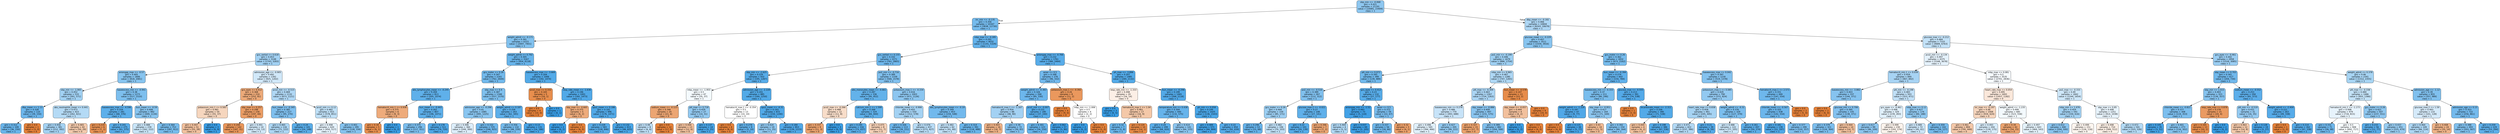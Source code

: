 digraph Tree {
node [shape=box, style="filled, rounded", color="black", fontname="helvetica"] ;
edge [fontname="helvetica"] ;
0 [label="sbp_min <= -0.068\ngini = 0.421\nsamples = 21191\nvalue = [10081, 23409]\nclass = 1", fillcolor="#8ec7f0"] ;
1 [label="inr_min <= -0.135\ngini = 0.356\nsamples = 10347\nvalue = [3838, 12730]\nclass = 1", fillcolor="#75bbed"] ;
0 -> 1 [labeldistance=2.5, labelangle=45, headlabel="True"] ;
2 [label="weight_admit <= -0.171\ngini = 0.391\nsamples = 6315\nvalue = [2697, 7401]\nclass = 1", fillcolor="#81c1ee"] ;
1 -> 2 ;
3 [label="gcs_verbal <= 0.618\ngini = 0.453\nsamples = 3148\nvalue = [1743, 3283]\nclass = 1", fillcolor="#a2d1f3"] ;
2 -> 3 ;
4 [label="aniongap_max <= -0.57\ngini = 0.405\nsamples = 1806\nvalue = [818, 2081]\nclass = 1", fillcolor="#87c4ef"] ;
3 -> 4 ;
5 [label="sbp_min <= -1.065\ngini = 0.452\nsamples = 533\nvalue = [301, 571]\nclass = 1", fillcolor="#a1d1f3"] ;
4 -> 5 ;
6 [label="dbp_mean <= 1.13\ngini = 0.328\nsamples = 110\nvalue = [39, 150]\nclass = 1", fillcolor="#6cb6ec"] ;
5 -> 6 ;
7 [label="gini = 0.312\nsamples = 109\nvalue = [36, 150]\nclass = 1", fillcolor="#69b5eb"] ;
6 -> 7 ;
8 [label="gini = 0.0\nsamples = 1\nvalue = [3, 0]\nclass = 0", fillcolor="#e58139"] ;
6 -> 8 ;
9 [label="abs_neutrophils_mean <= 0.441\ngini = 0.473\nsamples = 423\nvalue = [262, 421]\nclass = 1", fillcolor="#b4daf5"] ;
5 -> 9 ;
10 [label="gini = 0.456\nsamples = 381\nvalue = [212, 392]\nclass = 1", fillcolor="#a4d2f3"] ;
9 -> 10 ;
11 [label="gini = 0.465\nsamples = 42\nvalue = [50, 29]\nclass = 0", fillcolor="#f4caac"] ;
9 -> 11 ;
12 [label="baseexcess_min <= -0.941\ngini = 0.38\nsamples = 1273\nvalue = [517, 1510]\nclass = 1", fillcolor="#7dbfee"] ;
4 -> 12 ;
13 [label="baseexcess_max <= -4.596\ngini = 0.259\nsamples = 281\nvalue = [68, 376]\nclass = 1", fillcolor="#5dafea"] ;
12 -> 13 ;
14 [label="gini = 0.219\nsamples = 6\nvalue = [7, 1]\nclass = 0", fillcolor="#e99355"] ;
13 -> 14 ;
15 [label="gini = 0.241\nsamples = 275\nvalue = [61, 375]\nclass = 1", fillcolor="#59ade9"] ;
13 -> 15 ;
16 [label="bun_mean <= -0.59\ngini = 0.406\nsamples = 992\nvalue = [449, 1134]\nclass = 1", fillcolor="#87c4ef"] ;
12 -> 16 ;
17 [label="gini = 0.488\nsamples = 239\nvalue = [162, 222]\nclass = 1", fillcolor="#c9e5f8"] ;
16 -> 17 ;
18 [label="gini = 0.364\nsamples = 753\nvalue = [287, 912]\nclass = 1", fillcolor="#77bced"] ;
16 -> 18 ;
19 [label="admission_age <= -0.905\ngini = 0.492\nsamples = 1342\nvalue = [925, 1202]\nclass = 1", fillcolor="#d1e8f9"] ;
3 -> 19 ;
20 [label="gcs_eyes <= 0.412\ngini = 0.368\nsamples = 210\nvalue = [252, 81]\nclass = 0", fillcolor="#edaa79"] ;
19 -> 20 ;
21 [label="potassium_min.1 <= 0.583\ngini = 0.481\nsamples = 54\nvalue = [55, 37]\nclass = 0", fillcolor="#f6d6be"] ;
20 -> 21 ;
22 [label="gini = 0.447\nsamples = 51\nvalue = [55, 28]\nclass = 0", fillcolor="#f2c19e"] ;
21 -> 22 ;
23 [label="gini = 0.0\nsamples = 3\nvalue = [0, 9]\nclass = 1", fillcolor="#399de5"] ;
21 -> 23 ;
24 [label="sbp_max <= 0.257\ngini = 0.298\nsamples = 156\nvalue = [197, 44]\nclass = 0", fillcolor="#eb9d65"] ;
20 -> 24 ;
25 [label="gini = 0.244\nsamples = 142\nvalue = [187, 31]\nclass = 0", fillcolor="#e9965a"] ;
24 -> 25 ;
26 [label="gini = 0.491\nsamples = 14\nvalue = [10, 13]\nclass = 1", fillcolor="#d1e8f9"] ;
24 -> 26 ;
27 [label="pco2_min <= -0.515\ngini = 0.469\nsamples = 1132\nvalue = [673, 1121]\nclass = 1", fillcolor="#b0d8f5"] ;
19 -> 27 ;
28 [label="bun_mean <= -0.345\ngini = 0.385\nsamples = 217\nvalue = [95, 270]\nclass = 1", fillcolor="#7fbfee"] ;
27 -> 28 ;
29 [label="gini = 0.465\nsamples = 116\nvalue = [71, 122]\nclass = 1", fillcolor="#acd6f4"] ;
28 -> 29 ;
30 [label="gini = 0.24\nsamples = 101\nvalue = [24, 148]\nclass = 1", fillcolor="#59ade9"] ;
28 -> 30 ;
31 [label="pco2_min <= 0.12\ngini = 0.482\nsamples = 915\nvalue = [578, 851]\nclass = 1", fillcolor="#bfe0f7"] ;
27 -> 31 ;
32 [label="gini = 0.498\nsamples = 620\nvalue = [450, 517]\nclass = 1", fillcolor="#e5f2fc"] ;
31 -> 32 ;
33 [label="gini = 0.401\nsamples = 295\nvalue = [128, 334]\nclass = 1", fillcolor="#85c3ef"] ;
31 -> 33 ;
34 [label="weight_admit <= 0.792\ngini = 0.305\nsamples = 3167\nvalue = [954, 4118]\nclass = 1", fillcolor="#67b4eb"] ;
2 -> 34 ;
35 [label="gcs_motor <= 0.26\ngini = 0.347\nsamples = 2161\nvalue = [762, 2644]\nclass = 1", fillcolor="#72b9ec"] ;
34 -> 35 ;
36 [label="abs_lymphocytes_mean <= -0.245\ngini = 0.269\nsamples = 813\nvalue = [205, 1074]\nclass = 1", fillcolor="#5fb0ea"] ;
35 -> 36 ;
37 [label="hematocrit_min.1 <= 0.936\ngini = 0.375\nsamples = 6\nvalue = [9, 3]\nclass = 0", fillcolor="#eeab7b"] ;
36 -> 37 ;
38 [label="gini = 0.18\nsamples = 5\nvalue = [9, 1]\nclass = 0", fillcolor="#e88f4f"] ;
37 -> 38 ;
39 [label="gini = 0.0\nsamples = 1\nvalue = [0, 2]\nclass = 1", fillcolor="#399de5"] ;
37 -> 39 ;
40 [label="bun_mean <= -0.443\ngini = 0.262\nsamples = 807\nvalue = [196, 1071]\nclass = 1", fillcolor="#5dafea"] ;
36 -> 40 ;
41 [label="gini = 0.375\nsamples = 296\nvalue = [117, 351]\nclass = 1", fillcolor="#7bbeee"] ;
40 -> 41 ;
42 [label="gini = 0.178\nsamples = 511\nvalue = [79, 720]\nclass = 1", fillcolor="#4fa8e8"] ;
40 -> 42 ;
43 [label="sbp_max <= 0.4\ngini = 0.387\nsamples = 1348\nvalue = [557, 1570]\nclass = 1", fillcolor="#7fc0ee"] ;
35 -> 43 ;
44 [label="admission_age <= -0.296\ngini = 0.41\nsamples = 1085\nvalue = [495, 1225]\nclass = 1", fillcolor="#89c5f0"] ;
43 -> 44 ;
45 [label="gini = 0.496\nsamples = 360\nvalue = [249, 300]\nclass = 1", fillcolor="#ddeefb"] ;
44 -> 45 ;
46 [label="gini = 0.332\nsamples = 725\nvalue = [246, 925]\nclass = 1", fillcolor="#6eb7ec"] ;
44 -> 46 ;
47 [label="weight_admit <= 0.187\ngini = 0.258\nsamples = 263\nvalue = [62, 345]\nclass = 1", fillcolor="#5dafea"] ;
43 -> 47 ;
48 [label="gini = 0.356\nsamples = 132\nvalue = [48, 159]\nclass = 1", fillcolor="#75bbed"] ;
47 -> 48 ;
49 [label="gini = 0.13\nsamples = 131\nvalue = [14, 186]\nclass = 1", fillcolor="#48a4e7"] ;
47 -> 49 ;
50 [label="baseexcess_max <= -3.669\ngini = 0.204\nsamples = 1006\nvalue = [192, 1474]\nclass = 1", fillcolor="#53aae8"] ;
34 -> 50 ;
51 [label="pco2_max <= 0.332\ngini = 0.165\nsamples = 5\nvalue = [10, 1]\nclass = 0", fillcolor="#e88e4d"] ;
50 -> 51 ;
52 [label="gini = 0.0\nsamples = 4\nvalue = [10, 0]\nclass = 0", fillcolor="#e58139"] ;
51 -> 52 ;
53 [label="gini = 0.0\nsamples = 1\nvalue = [0, 1]\nclass = 1", fillcolor="#399de5"] ;
51 -> 53 ;
54 [label="resp_rate_mean <= -1.636\ngini = 0.196\nsamples = 1001\nvalue = [182, 1473]\nclass = 1", fillcolor="#51a9e8"] ;
50 -> 54 ;
55 [label="sbp_max <= -0.665\ngini = 0.375\nsamples = 5\nvalue = [6, 2]\nclass = 0", fillcolor="#eeab7b"] ;
54 -> 55 ;
56 [label="gini = 0.0\nsamples = 2\nvalue = [0, 2]\nclass = 1", fillcolor="#399de5"] ;
55 -> 56 ;
57 [label="gini = 0.0\nsamples = 3\nvalue = [6, 0]\nclass = 0", fillcolor="#e58139"] ;
55 -> 57 ;
58 [label="spo2_mean <= 0.186\ngini = 0.191\nsamples = 996\nvalue = [176, 1471]\nclass = 1", fillcolor="#51a9e8"] ;
54 -> 58 ;
59 [label="gini = 0.228\nsamples = 583\nvalue = [128, 846]\nclass = 1", fillcolor="#57ace9"] ;
58 -> 59 ;
60 [label="gini = 0.132\nsamples = 413\nvalue = [48, 625]\nclass = 1", fillcolor="#48a5e7"] ;
58 -> 60 ;
61 [label="mbp_max <= -0.285\ngini = 0.291\nsamples = 4032\nvalue = [1141, 5329]\nclass = 1", fillcolor="#63b2eb"] ;
1 -> 61 ;
62 [label="gcs_verbal <= 0.155\ngini = 0.332\nsamples = 2271\nvalue = [761, 2865]\nclass = 1", fillcolor="#6eb7ec"] ;
61 -> 62 ;
63 [label="sbp_min <= -2.625\ngini = 0.229\nsamples = 932\nvalue = [195, 1287]\nclass = 1", fillcolor="#57ace9"] ;
62 -> 63 ;
64 [label="mbp_mean <= -1.955\ngini = 0.5\nsamples = 47\nvalue = [35, 37]\nclass = 1", fillcolor="#f4fafe"] ;
63 -> 64 ;
65 [label="sodium_mean <= -0.123\ngini = 0.346\nsamples = 20\nvalue = [21, 6]\nclass = 0", fillcolor="#eca572"] ;
64 -> 65 ;
66 [label="gini = 0.48\nsamples = 8\nvalue = [4, 6]\nclass = 1", fillcolor="#bddef6"] ;
65 -> 66 ;
67 [label="gini = 0.0\nsamples = 12\nvalue = [17, 0]\nclass = 0", fillcolor="#e58139"] ;
65 -> 67 ;
68 [label="ptt_max <= 0.718\ngini = 0.429\nsamples = 27\nvalue = [14, 31]\nclass = 1", fillcolor="#92c9f1"] ;
64 -> 68 ;
69 [label="gini = 0.444\nsamples = 13\nvalue = [12, 6]\nclass = 0", fillcolor="#f2c09c"] ;
68 -> 69 ;
70 [label="gini = 0.137\nsamples = 14\nvalue = [2, 25]\nclass = 1", fillcolor="#49a5e7"] ;
68 -> 70 ;
71 [label="admission_age <= -2.228\ngini = 0.201\nsamples = 885\nvalue = [160, 1250]\nclass = 1", fillcolor="#52aae8"] ;
63 -> 71 ;
72 [label="hematocrit_max.1 <= -0.354\ngini = 0.5\nsamples = 13\nvalue = [10, 10]\nclass = 0", fillcolor="#ffffff"] ;
71 -> 72 ;
73 [label="gini = 0.0\nsamples = 4\nvalue = [8, 0]\nclass = 0", fillcolor="#e58139"] ;
72 -> 73 ;
74 [label="gini = 0.278\nsamples = 9\nvalue = [2, 10]\nclass = 1", fillcolor="#61b1ea"] ;
72 -> 74 ;
75 [label="spo2_mean <= -4.31\ngini = 0.193\nsamples = 872\nvalue = [150, 1240]\nclass = 1", fillcolor="#51a9e8"] ;
71 -> 75 ;
76 [label="gini = 0.424\nsamples = 19\nvalue = [11, 25]\nclass = 1", fillcolor="#90c8f0"] ;
75 -> 76 ;
77 [label="gini = 0.184\nsamples = 853\nvalue = [139, 1215]\nclass = 1", fillcolor="#50a8e8"] ;
75 -> 77 ;
78 [label="po2_min <= -0.716\ngini = 0.389\nsamples = 1339\nvalue = [566, 1578]\nclass = 1", fillcolor="#80c0ee"] ;
62 -> 78 ;
79 [label="abs_monocytes_mean <= -0.661\ngini = 0.287\nsamples = 336\nvalue = [95, 452]\nclass = 1", fillcolor="#63b2ea"] ;
78 -> 79 ;
80 [label="pco2_max <= -0.266\ngini = 0.488\nsamples = 12\nvalue = [11, 8]\nclass = 0", fillcolor="#f8ddc9"] ;
79 -> 80 ;
81 [label="gini = 0.337\nsamples = 9\nvalue = [11, 3]\nclass = 0", fillcolor="#eca36f"] ;
80 -> 81 ;
82 [label="gini = 0.0\nsamples = 3\nvalue = [0, 5]\nclass = 1", fillcolor="#399de5"] ;
80 -> 82 ;
83 [label="calcium_min.1 <= 1.599\ngini = 0.268\nsamples = 324\nvalue = [84, 444]\nclass = 1", fillcolor="#5eb0ea"] ;
79 -> 83 ;
84 [label="gini = 0.245\nsamples = 316\nvalue = [73, 437]\nclass = 1", fillcolor="#5aade9"] ;
83 -> 84 ;
85 [label="gini = 0.475\nsamples = 8\nvalue = [11, 7]\nclass = 0", fillcolor="#f6d1b7"] ;
83 -> 85 ;
86 [label="potassium_max.1 <= -0.154\ngini = 0.416\nsamples = 1003\nvalue = [471, 1126]\nclass = 1", fillcolor="#8cc6f0"] ;
78 -> 86 ;
87 [label="chloride_mean <= -0.906\ngini = 0.455\nsamples = 550\nvalue = [312, 578]\nclass = 1", fillcolor="#a4d2f3"] ;
86 -> 87 ;
88 [label="gini = 0.326\nsamples = 113\nvalue = [39, 151]\nclass = 1", fillcolor="#6cb6ec"] ;
87 -> 88 ;
89 [label="gini = 0.476\nsamples = 437\nvalue = [273, 427]\nclass = 1", fillcolor="#b8dcf6"] ;
87 -> 89 ;
90 [label="abs_lymphocytes_mean <= -0.19\ngini = 0.349\nsamples = 453\nvalue = [159, 548]\nclass = 1", fillcolor="#72b9ed"] ;
86 -> 90 ;
91 [label="gini = 0.482\nsamples = 62\nvalue = [41, 60]\nclass = 1", fillcolor="#c0e0f7"] ;
90 -> 91 ;
92 [label="gini = 0.314\nsamples = 391\nvalue = [118, 488]\nclass = 1", fillcolor="#69b5eb"] ;
90 -> 92 ;
93 [label="aniongap_max <= -0.766\ngini = 0.232\nsamples = 1761\nvalue = [380, 2464]\nclass = 1", fillcolor="#58ace9"] ;
61 -> 93 ;
94 [label="asian <= 0.5\ngini = 0.348\nsamples = 276\nvalue = [96, 332]\nclass = 1", fillcolor="#72b9ed"] ;
93 -> 94 ;
95 [label="weight_admit <= -0.383\ngini = 0.326\nsamples = 268\nvalue = [85, 330]\nclass = 1", fillcolor="#6cb6ec"] ;
94 -> 95 ;
96 [label="hematocrit_max.1 <= -1.167\ngini = 0.454\nsamples = 88\nvalue = [48, 90]\nclass = 1", fillcolor="#a3d1f3"] ;
95 -> 96 ;
97 [label="gini = 0.403\nsamples = 16\nvalue = [18, 7]\nclass = 0", fillcolor="#efb286"] ;
96 -> 97 ;
98 [label="gini = 0.39\nsamples = 72\nvalue = [30, 83]\nclass = 1", fillcolor="#81c0ee"] ;
96 -> 98 ;
99 [label="pco2_min <= -0.007\ngini = 0.231\nsamples = 180\nvalue = [37, 240]\nclass = 1", fillcolor="#58ace9"] ;
95 -> 99 ;
100 [label="gini = 0.301\nsamples = 123\nvalue = [34, 150]\nclass = 1", fillcolor="#66b3eb"] ;
99 -> 100 ;
101 [label="gini = 0.062\nsamples = 57\nvalue = [3, 90]\nclass = 1", fillcolor="#40a0e6"] ;
99 -> 101 ;
102 [label="potassium_max.1 <= -0.392\ngini = 0.26\nsamples = 8\nvalue = [11, 2]\nclass = 0", fillcolor="#ea985d"] ;
94 -> 102 ;
103 [label="gini = 0.0\nsamples = 4\nvalue = [9, 0]\nclass = 0", fillcolor="#e58139"] ;
102 -> 103 ;
104 [label="mbp_min <= -1.006\ngini = 0.5\nsamples = 4\nvalue = [2, 2]\nclass = 0", fillcolor="#ffffff"] ;
102 -> 104 ;
105 [label="gini = 0.0\nsamples = 2\nvalue = [0, 2]\nclass = 1", fillcolor="#399de5"] ;
104 -> 105 ;
106 [label="gini = 0.0\nsamples = 2\nvalue = [2, 0]\nclass = 0", fillcolor="#e58139"] ;
104 -> 106 ;
107 [label="ph_max <= -3.896\ngini = 0.207\nsamples = 1485\nvalue = [284, 2132]\nclass = 1", fillcolor="#53aae8"] ;
93 -> 107 ;
108 [label="resp_rate_min <= -1.333\ngini = 0.498\nsamples = 20\nvalue = [16, 14]\nclass = 0", fillcolor="#fcefe6"] ;
107 -> 108 ;
109 [label="gini = 0.0\nsamples = 3\nvalue = [0, 5]\nclass = 1", fillcolor="#399de5"] ;
108 -> 109 ;
110 [label="hematocrit_max.1 <= 1.04\ngini = 0.461\nsamples = 17\nvalue = [16, 9]\nclass = 0", fillcolor="#f4c8a8"] ;
108 -> 110 ;
111 [label="gini = 0.32\nsamples = 7\nvalue = [2, 8]\nclass = 1", fillcolor="#6ab6ec"] ;
110 -> 111 ;
112 [label="gini = 0.124\nsamples = 10\nvalue = [14, 1]\nclass = 0", fillcolor="#e78a47"] ;
110 -> 112 ;
113 [label="bun_mean <= -0.296\ngini = 0.199\nsamples = 1465\nvalue = [268, 2118]\nclass = 1", fillcolor="#52a9e8"] ;
107 -> 113 ;
114 [label="temperature_min <= 0.438\ngini = 0.304\nsamples = 440\nvalue = [132, 575]\nclass = 1", fillcolor="#66b3eb"] ;
113 -> 114 ;
115 [label="gini = 0.24\nsamples = 299\nvalue = [68, 420]\nclass = 1", fillcolor="#59ade9"] ;
114 -> 115 ;
116 [label="gini = 0.414\nsamples = 141\nvalue = [64, 155]\nclass = 1", fillcolor="#8bc5f0"] ;
114 -> 116 ;
117 [label="ph_min <= 0.058\ngini = 0.149\nsamples = 1025\nvalue = [136, 1543]\nclass = 1", fillcolor="#4aa6e7"] ;
113 -> 117 ;
118 [label="gini = 0.089\nsamples = 571\nvalue = [44, 904]\nclass = 1", fillcolor="#43a2e6"] ;
117 -> 118 ;
119 [label="gini = 0.22\nsamples = 454\nvalue = [92, 639]\nclass = 1", fillcolor="#56abe9"] ;
117 -> 119 ;
120 [label="dbp_mean <= -0.182\ngini = 0.466\nsamples = 10844\nvalue = [6243, 10679]\nclass = 1", fillcolor="#add6f4"] ;
0 -> 120 [labeldistance=2.5, labelangle=-45, headlabel="False"] ;
121 [label="glucose_mean <= -0.229\ngini = 0.407\nsamples = 3511\nvalue = [1559, 3916]\nclass = 1", fillcolor="#88c4ef"] ;
120 -> 121 ;
122 [label="po2_min <= -0.199\ngini = 0.446\nsamples = 1679\nvalue = [886, 1754]\nclass = 1", fillcolor="#9dcff2"] ;
121 -> 122 ;
123 [label="ptt_min <= 0.073\ngini = 0.345\nsamples = 399\nvalue = [139, 489]\nclass = 1", fillcolor="#71b9ec"] ;
122 -> 123 ;
124 [label="po2_min <= -0.516\ngini = 0.389\nsamples = 267\nvalue = [112, 312]\nclass = 1", fillcolor="#80c0ee"] ;
123 -> 124 ;
125 [label="gcs_motor <= 0.26\ngini = 0.444\nsamples = 159\nvalue = [85, 171]\nclass = 1", fillcolor="#9bcef2"] ;
124 -> 125 ;
126 [label="gini = 0.296\nsamples = 53\nvalue = [15, 68]\nclass = 1", fillcolor="#65b3eb"] ;
125 -> 126 ;
127 [label="gini = 0.482\nsamples = 106\nvalue = [70, 103]\nclass = 1", fillcolor="#c0e0f7"] ;
125 -> 127 ;
128 [label="glucose_max.2 <= -0.021\ngini = 0.27\nsamples = 108\nvalue = [27, 141]\nclass = 1", fillcolor="#5fb0ea"] ;
124 -> 128 ;
129 [label="gini = 0.22\nsamples = 101\nvalue = [20, 139]\nclass = 1", fillcolor="#55abe9"] ;
128 -> 129 ;
130 [label="gini = 0.346\nsamples = 7\nvalue = [7, 2]\nclass = 0", fillcolor="#eca572"] ;
128 -> 130 ;
131 [label="gcs_eyes <= 0.412\ngini = 0.23\nsamples = 132\nvalue = [27, 177]\nclass = 1", fillcolor="#57ace9"] ;
123 -> 131 ;
132 [label="aniongap_min <= -1.52\ngini = 0.083\nsamples = 73\nvalue = [5, 110]\nclass = 1", fillcolor="#42a1e6"] ;
131 -> 132 ;
133 [label="gini = 0.469\nsamples = 4\nvalue = [3, 5]\nclass = 1", fillcolor="#b0d8f5"] ;
132 -> 133 ;
134 [label="gini = 0.037\nsamples = 69\nvalue = [2, 105]\nclass = 1", fillcolor="#3d9fe5"] ;
132 -> 134 ;
135 [label="asian <= 0.5\ngini = 0.372\nsamples = 59\nvalue = [22, 67]\nclass = 1", fillcolor="#7abdee"] ;
131 -> 135 ;
136 [label="gini = 0.337\nsamples = 56\nvalue = [18, 66]\nclass = 1", fillcolor="#6fb8ec"] ;
135 -> 136 ;
137 [label="gini = 0.32\nsamples = 3\nvalue = [4, 1]\nclass = 0", fillcolor="#eca06a"] ;
135 -> 137 ;
138 [label="mbp_min <= 0.965\ngini = 0.467\nsamples = 1280\nvalue = [747, 1265]\nclass = 1", fillcolor="#aed7f4"] ;
122 -> 138 ;
139 [label="ptt_max <= -0.309\ngini = 0.463\nsamples = 1267\nvalue = [724, 1263]\nclass = 1", fillcolor="#abd5f4"] ;
138 -> 139 ;
140 [label="baseexcess_min <= 0.276\ngini = 0.486\nsamples = 770\nvalue = [493, 688]\nclass = 1", fillcolor="#c7e3f8"] ;
139 -> 140 ;
141 [label="gini = 0.496\nsamples = 565\nvalue = [394, 466]\nclass = 1", fillcolor="#e0f0fb"] ;
140 -> 141 ;
142 [label="gini = 0.427\nsamples = 205\nvalue = [99, 222]\nclass = 1", fillcolor="#91c9f1"] ;
140 -> 142 ;
143 [label="sbp_mean <= -0.886\ngini = 0.409\nsamples = 497\nvalue = [231, 575]\nclass = 1", fillcolor="#89c4ef"] ;
139 -> 143 ;
144 [label="gini = 0.327\nsamples = 15\nvalue = [27, 7]\nclass = 0", fillcolor="#eca26c"] ;
143 -> 144 ;
145 [label="gini = 0.389\nsamples = 482\nvalue = [204, 568]\nclass = 1", fillcolor="#80c0ee"] ;
143 -> 145 ;
146 [label="bun_mean <= -0.578\ngini = 0.147\nsamples = 13\nvalue = [23, 2]\nclass = 0", fillcolor="#e78c4a"] ;
138 -> 146 ;
147 [label="sbp_mean <= -0.057\ngini = 0.444\nsamples = 4\nvalue = [4, 2]\nclass = 0", fillcolor="#f2c09c"] ;
146 -> 147 ;
148 [label="gini = 0.0\nsamples = 1\nvalue = [0, 2]\nclass = 1", fillcolor="#399de5"] ;
147 -> 148 ;
149 [label="gini = 0.0\nsamples = 3\nvalue = [4, 0]\nclass = 0", fillcolor="#e58139"] ;
147 -> 149 ;
150 [label="gini = 0.0\nsamples = 9\nvalue = [19, 0]\nclass = 0", fillcolor="#e58139"] ;
146 -> 150 ;
151 [label="gcs_motor <= 0.26\ngini = 0.362\nsamples = 1832\nvalue = [673, 2162]\nclass = 1", fillcolor="#77bced"] ;
121 -> 151 ;
152 [label="bun_mean <= -0.394\ngini = 0.274\nsamples = 602\nvalue = [154, 784]\nclass = 1", fillcolor="#60b0ea"] ;
151 -> 152 ;
153 [label="baseexcess_min <= -0.333\ngini = 0.37\nsamples = 211\nvalue = [80, 246]\nclass = 1", fillcolor="#79bded"] ;
152 -> 153 ;
154 [label="weight_admit <= -1.226\ngini = 0.187\nsamples = 47\nvalue = [9, 77]\nclass = 1", fillcolor="#50a8e8"] ;
153 -> 154 ;
155 [label="gini = 0.0\nsamples = 3\nvalue = [4, 0]\nclass = 0", fillcolor="#e58139"] ;
154 -> 155 ;
156 [label="gini = 0.115\nsamples = 44\nvalue = [5, 77]\nclass = 1", fillcolor="#46a3e7"] ;
154 -> 156 ;
157 [label="sbp_max <= -0.951\ngini = 0.417\nsamples = 164\nvalue = [71, 169]\nclass = 1", fillcolor="#8cc6f0"] ;
153 -> 157 ;
158 [label="gini = 0.43\nsamples = 10\nvalue = [11, 5]\nclass = 0", fillcolor="#f1ba93"] ;
157 -> 158 ;
159 [label="gini = 0.392\nsamples = 154\nvalue = [60, 164]\nclass = 1", fillcolor="#81c1ef"] ;
157 -> 159 ;
160 [label="glucose_max <= -0.555\ngini = 0.213\nsamples = 391\nvalue = [74, 538]\nclass = 1", fillcolor="#54aae9"] ;
152 -> 160 ;
161 [label="gini = 0.0\nsamples = 1\nvalue = [3, 0]\nclass = 0", fillcolor="#e58139"] ;
160 -> 161 ;
162 [label="bicarbonate_mean <= -2.311\ngini = 0.206\nsamples = 390\nvalue = [71, 538]\nclass = 1", fillcolor="#53aae8"] ;
160 -> 162 ;
163 [label="gini = 0.444\nsamples = 4\nvalue = [4, 2]\nclass = 0", fillcolor="#f2c09c"] ;
162 -> 163 ;
164 [label="gini = 0.198\nsamples = 386\nvalue = [67, 536]\nclass = 1", fillcolor="#52a9e8"] ;
162 -> 164 ;
165 [label="baseexcess_max <= 0.042\ngini = 0.397\nsamples = 1230\nvalue = [519, 1378]\nclass = 1", fillcolor="#84c2ef"] ;
151 -> 165 ;
166 [label="potassium_max.1 <= 0.085\ngini = 0.429\nsamples = 790\nvalue = [372, 824]\nclass = 1", fillcolor="#92c9f1"] ;
165 -> 166 ;
167 [label="heart_rate_max <= 0.838\ngini = 0.458\nsamples = 461\nvalue = [245, 445]\nclass = 1", fillcolor="#a6d3f3"] ;
166 -> 167 ;
168 [label="gini = 0.471\nsamples = 422\nvalue = [237, 386]\nclass = 1", fillcolor="#b3d9f5"] ;
167 -> 168 ;
169 [label="gini = 0.21\nsamples = 39\nvalue = [8, 59]\nclass = 1", fillcolor="#54aae9"] ;
167 -> 169 ;
170 [label="weight_admit <= -0.31\ngini = 0.376\nsamples = 329\nvalue = [127, 379]\nclass = 1", fillcolor="#7bbeee"] ;
166 -> 170 ;
171 [label="gini = 0.488\nsamples = 122\nvalue = [77, 105]\nclass = 1", fillcolor="#cae5f8"] ;
170 -> 171 ;
172 [label="gini = 0.261\nsamples = 207\nvalue = [50, 274]\nclass = 1", fillcolor="#5dafea"] ;
170 -> 172 ;
173 [label="hematocrit_max.1 <= 2.571\ngini = 0.331\nsamples = 440\nvalue = [147, 554]\nclass = 1", fillcolor="#6eb7ec"] ;
165 -> 173 ;
174 [label="chloride_mean <= -0.567\ngini = 0.325\nsamples = 438\nvalue = [142, 554]\nclass = 1", fillcolor="#6cb6ec"] ;
173 -> 174 ;
175 [label="gini = 0.181\nsamples = 139\nvalue = [22, 197]\nclass = 1", fillcolor="#4fa8e8"] ;
174 -> 175 ;
176 [label="gini = 0.377\nsamples = 299\nvalue = [120, 357]\nclass = 1", fillcolor="#7cbeee"] ;
174 -> 176 ;
177 [label="gini = 0.0\nsamples = 2\nvalue = [5, 0]\nclass = 0", fillcolor="#e58139"] ;
173 -> 177 ;
178 [label="glucose_max <= -0.212\ngini = 0.484\nsamples = 7333\nvalue = [4684, 6763]\nclass = 1", fillcolor="#c2e1f7"] ;
120 -> 178 ;
179 [label="pco2_min <= -0.134\ngini = 0.497\nsamples = 4375\nvalue = [3168, 3678]\nclass = 1", fillcolor="#e4f1fb"] ;
178 -> 179 ;
180 [label="hematocrit_min.1 <= 0.039\ngini = 0.459\nsamples = 840\nvalue = [467, 842]\nclass = 1", fillcolor="#a7d3f3"] ;
179 -> 180 ;
181 [label="baseexcess_min <= -3.882\ngini = 0.403\nsamples = 337\nvalue = [144, 371]\nclass = 1", fillcolor="#86c3ef"] ;
180 -> 181 ;
182 [label="gini = 0.0\nsamples = 2\nvalue = [6, 0]\nclass = 0", fillcolor="#e58139"] ;
181 -> 182 ;
183 [label="glucose_min <= 0.706\ngini = 0.395\nsamples = 335\nvalue = [138, 371]\nclass = 1", fillcolor="#83c1ef"] ;
181 -> 183 ;
184 [label="gini = 0.379\nsamples = 321\nvalue = [124, 364]\nclass = 1", fillcolor="#7cbeee"] ;
183 -> 184 ;
185 [label="gini = 0.444\nsamples = 14\nvalue = [14, 7]\nclass = 0", fillcolor="#f2c09c"] ;
183 -> 185 ;
186 [label="ptt_min <= -0.198\ngini = 0.483\nsamples = 503\nvalue = [323, 471]\nclass = 1", fillcolor="#c1e0f7"] ;
180 -> 186 ;
187 [label="gcs_eyes <= -0.461\ngini = 0.496\nsamples = 329\nvalue = [239, 283]\nclass = 1", fillcolor="#e0f0fb"] ;
186 -> 187 ;
188 [label="gini = 0.417\nsamples = 99\nvalue = [46, 109]\nclass = 1", fillcolor="#8dc6f0"] ;
187 -> 188 ;
189 [label="gini = 0.499\nsamples = 230\nvalue = [193, 174]\nclass = 0", fillcolor="#fcf3ec"] ;
187 -> 189 ;
190 [label="mbp_max <= 0.12\ngini = 0.427\nsamples = 174\nvalue = [84, 188]\nclass = 1", fillcolor="#91c9f1"] ;
186 -> 190 ;
191 [label="gini = 0.489\nsamples = 72\nvalue = [45, 61]\nclass = 1", fillcolor="#cbe5f8"] ;
190 -> 191 ;
192 [label="gini = 0.359\nsamples = 102\nvalue = [39, 127]\nclass = 1", fillcolor="#76bbed"] ;
190 -> 192 ;
193 [label="mbp_max <= 0.081\ngini = 0.5\nsamples = 3535\nvalue = [2701, 2836]\nclass = 1", fillcolor="#f6fafe"] ;
179 -> 193 ;
194 [label="heart_rate_max <= 0.054\ngini = 0.495\nsamples = 1693\nvalue = [1457, 1182]\nclass = 0", fillcolor="#fae7da"] ;
193 -> 194 ;
195 [label="inr_max <= -0.197\ngini = 0.48\nsamples = 1008\nvalue = [934, 624]\nclass = 0", fillcolor="#f6d5bd"] ;
194 -> 195 ;
196 [label="gini = 0.461\nsamples = 804\nvalue = [795, 449]\nclass = 0", fillcolor="#f4c8a9"] ;
195 -> 196 ;
197 [label="gini = 0.493\nsamples = 204\nvalue = [139, 175]\nclass = 1", fillcolor="#d6ebfa"] ;
195 -> 197 ;
198 [label="weight_admit <= -1.235\ngini = 0.499\nsamples = 685\nvalue = [523, 558]\nclass = 1", fillcolor="#f3f9fd"] ;
194 -> 198 ;
199 [label="gini = 0.34\nsamples = 42\nvalue = [54, 15]\nclass = 0", fillcolor="#eca470"] ;
198 -> 199 ;
200 [label="gini = 0.497\nsamples = 643\nvalue = [469, 543]\nclass = 1", fillcolor="#e4f2fb"] ;
198 -> 200 ;
201 [label="po2_max <= -0.333\ngini = 0.49\nsamples = 1842\nvalue = [1244, 1654]\nclass = 1", fillcolor="#cee7f9"] ;
193 -> 201 ;
202 [label="mbp_min <= 1.476\ngini = 0.454\nsamples = 591\nvalue = [330, 616]\nclass = 1", fillcolor="#a3d2f3"] ;
201 -> 202 ;
203 [label="gini = 0.412\nsamples = 440\nvalue = [204, 500]\nclass = 1", fillcolor="#8ac5f0"] ;
202 -> 203 ;
204 [label="gini = 0.499\nsamples = 151\nvalue = [126, 116]\nclass = 0", fillcolor="#fdf5ef"] ;
202 -> 204 ;
205 [label="sbp_max <= 0.85\ngini = 0.498\nsamples = 1251\nvalue = [914, 1038]\nclass = 1", fillcolor="#e7f3fc"] ;
201 -> 205 ;
206 [label="gini = 0.498\nsamples = 710\nvalue = [589, 512]\nclass = 0", fillcolor="#fcefe5"] ;
205 -> 206 ;
207 [label="gini = 0.472\nsamples = 541\nvalue = [325, 526]\nclass = 1", fillcolor="#b3daf5"] ;
205 -> 207 ;
208 [label="gcs_eyes <= -0.461\ngini = 0.442\nsamples = 2958\nvalue = [1516, 3085]\nclass = 1", fillcolor="#9acdf2"] ;
178 -> 208 ;
209 [label="sbp_mean <= 0.703\ngini = 0.341\nsamples = 617\nvalue = [204, 730]\nclass = 1", fillcolor="#70b8ec"] ;
208 -> 209 ;
210 [label="sbp_min <= 1.015\ngini = 0.403\nsamples = 323\nvalue = [139, 357]\nclass = 1", fillcolor="#86c3ef"] ;
209 -> 210 ;
211 [label="chloride_mean <= -0.821\ngini = 0.377\nsamples = 308\nvalue = [119, 353]\nclass = 1", fillcolor="#7cbeee"] ;
210 -> 211 ;
212 [label="gini = 0.105\nsamples = 35\nvalue = [3, 51]\nclass = 1", fillcolor="#45a3e7"] ;
211 -> 212 ;
213 [label="gini = 0.401\nsamples = 273\nvalue = [116, 302]\nclass = 1", fillcolor="#85c3ef"] ;
211 -> 213 ;
214 [label="resp_rate_max <= 0.878\ngini = 0.278\nsamples = 15\nvalue = [20, 4]\nclass = 0", fillcolor="#ea9a61"] ;
210 -> 214 ;
215 [label="gini = 0.165\nsamples = 13\nvalue = [20, 2]\nclass = 0", fillcolor="#e88e4d"] ;
214 -> 215 ;
216 [label="gini = 0.0\nsamples = 2\nvalue = [0, 2]\nclass = 1", fillcolor="#399de5"] ;
214 -> 216 ;
217 [label="sodium_mean <= -0.552\ngini = 0.253\nsamples = 294\nvalue = [65, 373]\nclass = 1", fillcolor="#5caeea"] ;
209 -> 217 ;
218 [label="ptt_min <= -0.519\ngini = 0.431\nsamples = 31\nvalue = [16, 35]\nclass = 1", fillcolor="#94caf1"] ;
217 -> 218 ;
219 [label="gini = 0.463\nsamples = 12\nvalue = [14, 8]\nclass = 0", fillcolor="#f4c9aa"] ;
218 -> 219 ;
220 [label="gini = 0.128\nsamples = 19\nvalue = [2, 27]\nclass = 1", fillcolor="#48a4e7"] ;
218 -> 220 ;
221 [label="weight_admit <= -2.404\ngini = 0.221\nsamples = 263\nvalue = [49, 338]\nclass = 1", fillcolor="#56abe9"] ;
217 -> 221 ;
222 [label="gini = 0.0\nsamples = 1\nvalue = [2, 0]\nclass = 0", fillcolor="#e58139"] ;
221 -> 222 ;
223 [label="gini = 0.214\nsamples = 262\nvalue = [47, 338]\nclass = 1", fillcolor="#55abe9"] ;
221 -> 223 ;
224 [label="weight_admit <= 0.378\ngini = 0.46\nsamples = 2341\nvalue = [1312, 2355]\nclass = 1", fillcolor="#a7d4f3"] ;
208 -> 224 ;
225 [label="ptt_max <= -0.338\ngini = 0.484\nsamples = 1486\nvalue = [955, 1366]\nclass = 1", fillcolor="#c3e2f7"] ;
224 -> 225 ;
226 [label="hematocrit_min.1 <= -1.173\ngini = 0.498\nsamples = 979\nvalue = [718, 815]\nclass = 1", fillcolor="#e7f3fc"] ;
225 -> 226 ;
227 [label="gini = 0.331\nsamples = 71\nvalue = [26, 98]\nclass = 1", fillcolor="#6eb7ec"] ;
226 -> 227 ;
228 [label="gini = 0.5\nsamples = 908\nvalue = [692, 717]\nclass = 1", fillcolor="#f8fcfe"] ;
226 -> 228 ;
229 [label="gcs_motor <= 0.26\ngini = 0.421\nsamples = 507\nvalue = [237, 551]\nclass = 1", fillcolor="#8ec7f0"] ;
225 -> 229 ;
230 [label="gini = 0.233\nsamples = 56\nvalue = [12, 77]\nclass = 1", fillcolor="#58ace9"] ;
229 -> 230 ;
231 [label="gini = 0.437\nsamples = 451\nvalue = [225, 474]\nclass = 1", fillcolor="#97ccf1"] ;
229 -> 231 ;
232 [label="admission_age <= -1.12\ngini = 0.39\nsamples = 855\nvalue = [357, 989]\nclass = 1", fillcolor="#80c0ee"] ;
224 -> 232 ;
233 [label="glucose_max.2 <= 1.59\ngini = 0.493\nsamples = 133\nvalue = [101, 128]\nclass = 1", fillcolor="#d5eafa"] ;
232 -> 233 ;
234 [label="gini = 0.464\nsamples = 109\nvalue = [66, 114]\nclass = 1", fillcolor="#acd6f4"] ;
233 -> 234 ;
235 [label="gini = 0.408\nsamples = 24\nvalue = [35, 14]\nclass = 0", fillcolor="#efb388"] ;
233 -> 235 ;
236 [label="admission_age <= 0.15\ngini = 0.353\nsamples = 722\nvalue = [256, 861]\nclass = 1", fillcolor="#74baed"] ;
232 -> 236 ;
237 [label="gini = 0.388\nsamples = 493\nvalue = [203, 567]\nclass = 1", fillcolor="#80c0ee"] ;
236 -> 237 ;
238 [label="gini = 0.259\nsamples = 229\nvalue = [53, 294]\nclass = 1", fillcolor="#5dafea"] ;
236 -> 238 ;
}